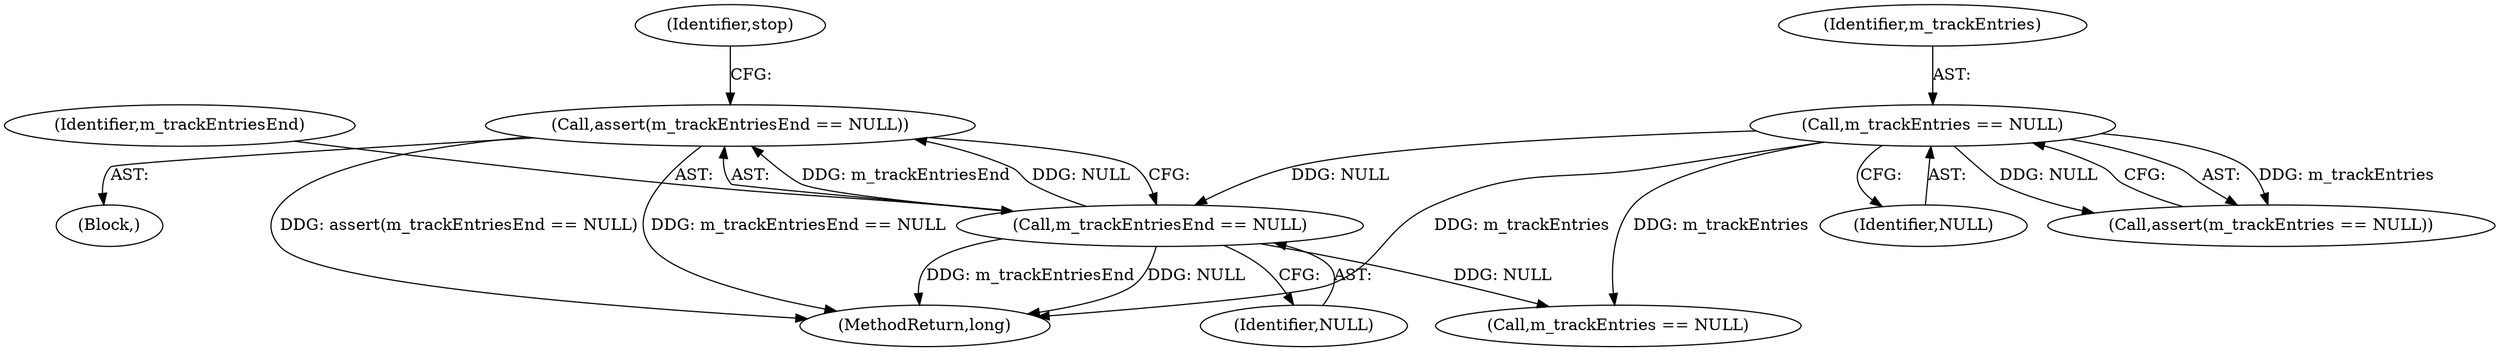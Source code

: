 digraph "0_Android_cc274e2abe8b2a6698a5c47d8aa4bb45f1f9538d_43@API" {
"1000116" [label="(Call,assert(m_trackEntriesEnd == NULL))"];
"1000117" [label="(Call,m_trackEntriesEnd == NULL)"];
"1000113" [label="(Call,m_trackEntries == NULL)"];
"1000116" [label="(Call,assert(m_trackEntriesEnd == NULL))"];
"1000115" [label="(Identifier,NULL)"];
"1000194" [label="(Call,m_trackEntries == NULL)"];
"1000112" [label="(Call,assert(m_trackEntries == NULL))"];
"1000111" [label="(Block,)"];
"1000122" [label="(Identifier,stop)"];
"1000119" [label="(Identifier,NULL)"];
"1000117" [label="(Call,m_trackEntriesEnd == NULL)"];
"1000118" [label="(Identifier,m_trackEntriesEnd)"];
"1000113" [label="(Call,m_trackEntries == NULL)"];
"1000300" [label="(MethodReturn,long)"];
"1000114" [label="(Identifier,m_trackEntries)"];
"1000116" -> "1000111"  [label="AST: "];
"1000116" -> "1000117"  [label="CFG: "];
"1000117" -> "1000116"  [label="AST: "];
"1000122" -> "1000116"  [label="CFG: "];
"1000116" -> "1000300"  [label="DDG: m_trackEntriesEnd == NULL"];
"1000116" -> "1000300"  [label="DDG: assert(m_trackEntriesEnd == NULL)"];
"1000117" -> "1000116"  [label="DDG: m_trackEntriesEnd"];
"1000117" -> "1000116"  [label="DDG: NULL"];
"1000117" -> "1000119"  [label="CFG: "];
"1000118" -> "1000117"  [label="AST: "];
"1000119" -> "1000117"  [label="AST: "];
"1000117" -> "1000300"  [label="DDG: m_trackEntriesEnd"];
"1000117" -> "1000300"  [label="DDG: NULL"];
"1000113" -> "1000117"  [label="DDG: NULL"];
"1000117" -> "1000194"  [label="DDG: NULL"];
"1000113" -> "1000112"  [label="AST: "];
"1000113" -> "1000115"  [label="CFG: "];
"1000114" -> "1000113"  [label="AST: "];
"1000115" -> "1000113"  [label="AST: "];
"1000112" -> "1000113"  [label="CFG: "];
"1000113" -> "1000300"  [label="DDG: m_trackEntries"];
"1000113" -> "1000112"  [label="DDG: m_trackEntries"];
"1000113" -> "1000112"  [label="DDG: NULL"];
"1000113" -> "1000194"  [label="DDG: m_trackEntries"];
}
